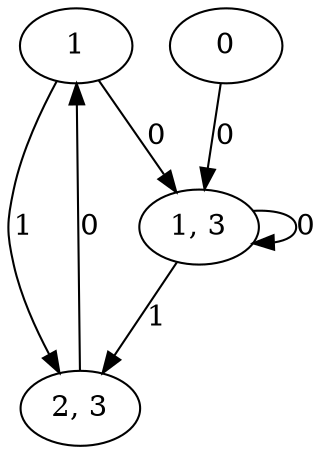 digraph G{"1"->"1, 3"[label="0"];"1"->"2, 3"[label="1"];"2, 3"->"1"[label="0"];"1, 3"->"1, 3"[label="0"];"1, 3"->"2, 3"[label="1"];"0"->"1, 3"[label="0"];}
